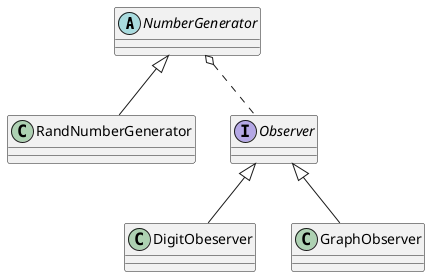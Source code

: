 @startuml

abstract class NumberGenerator
class RandNumberGenerator

interface Observer
class DigitObeserver
class GraphObserver

NumberGenerator <|-- RandNumberGenerator
NumberGenerator o.. Observer

Observer <|-- DigitObeserver
Observer <|-- GraphObserver

@enduml